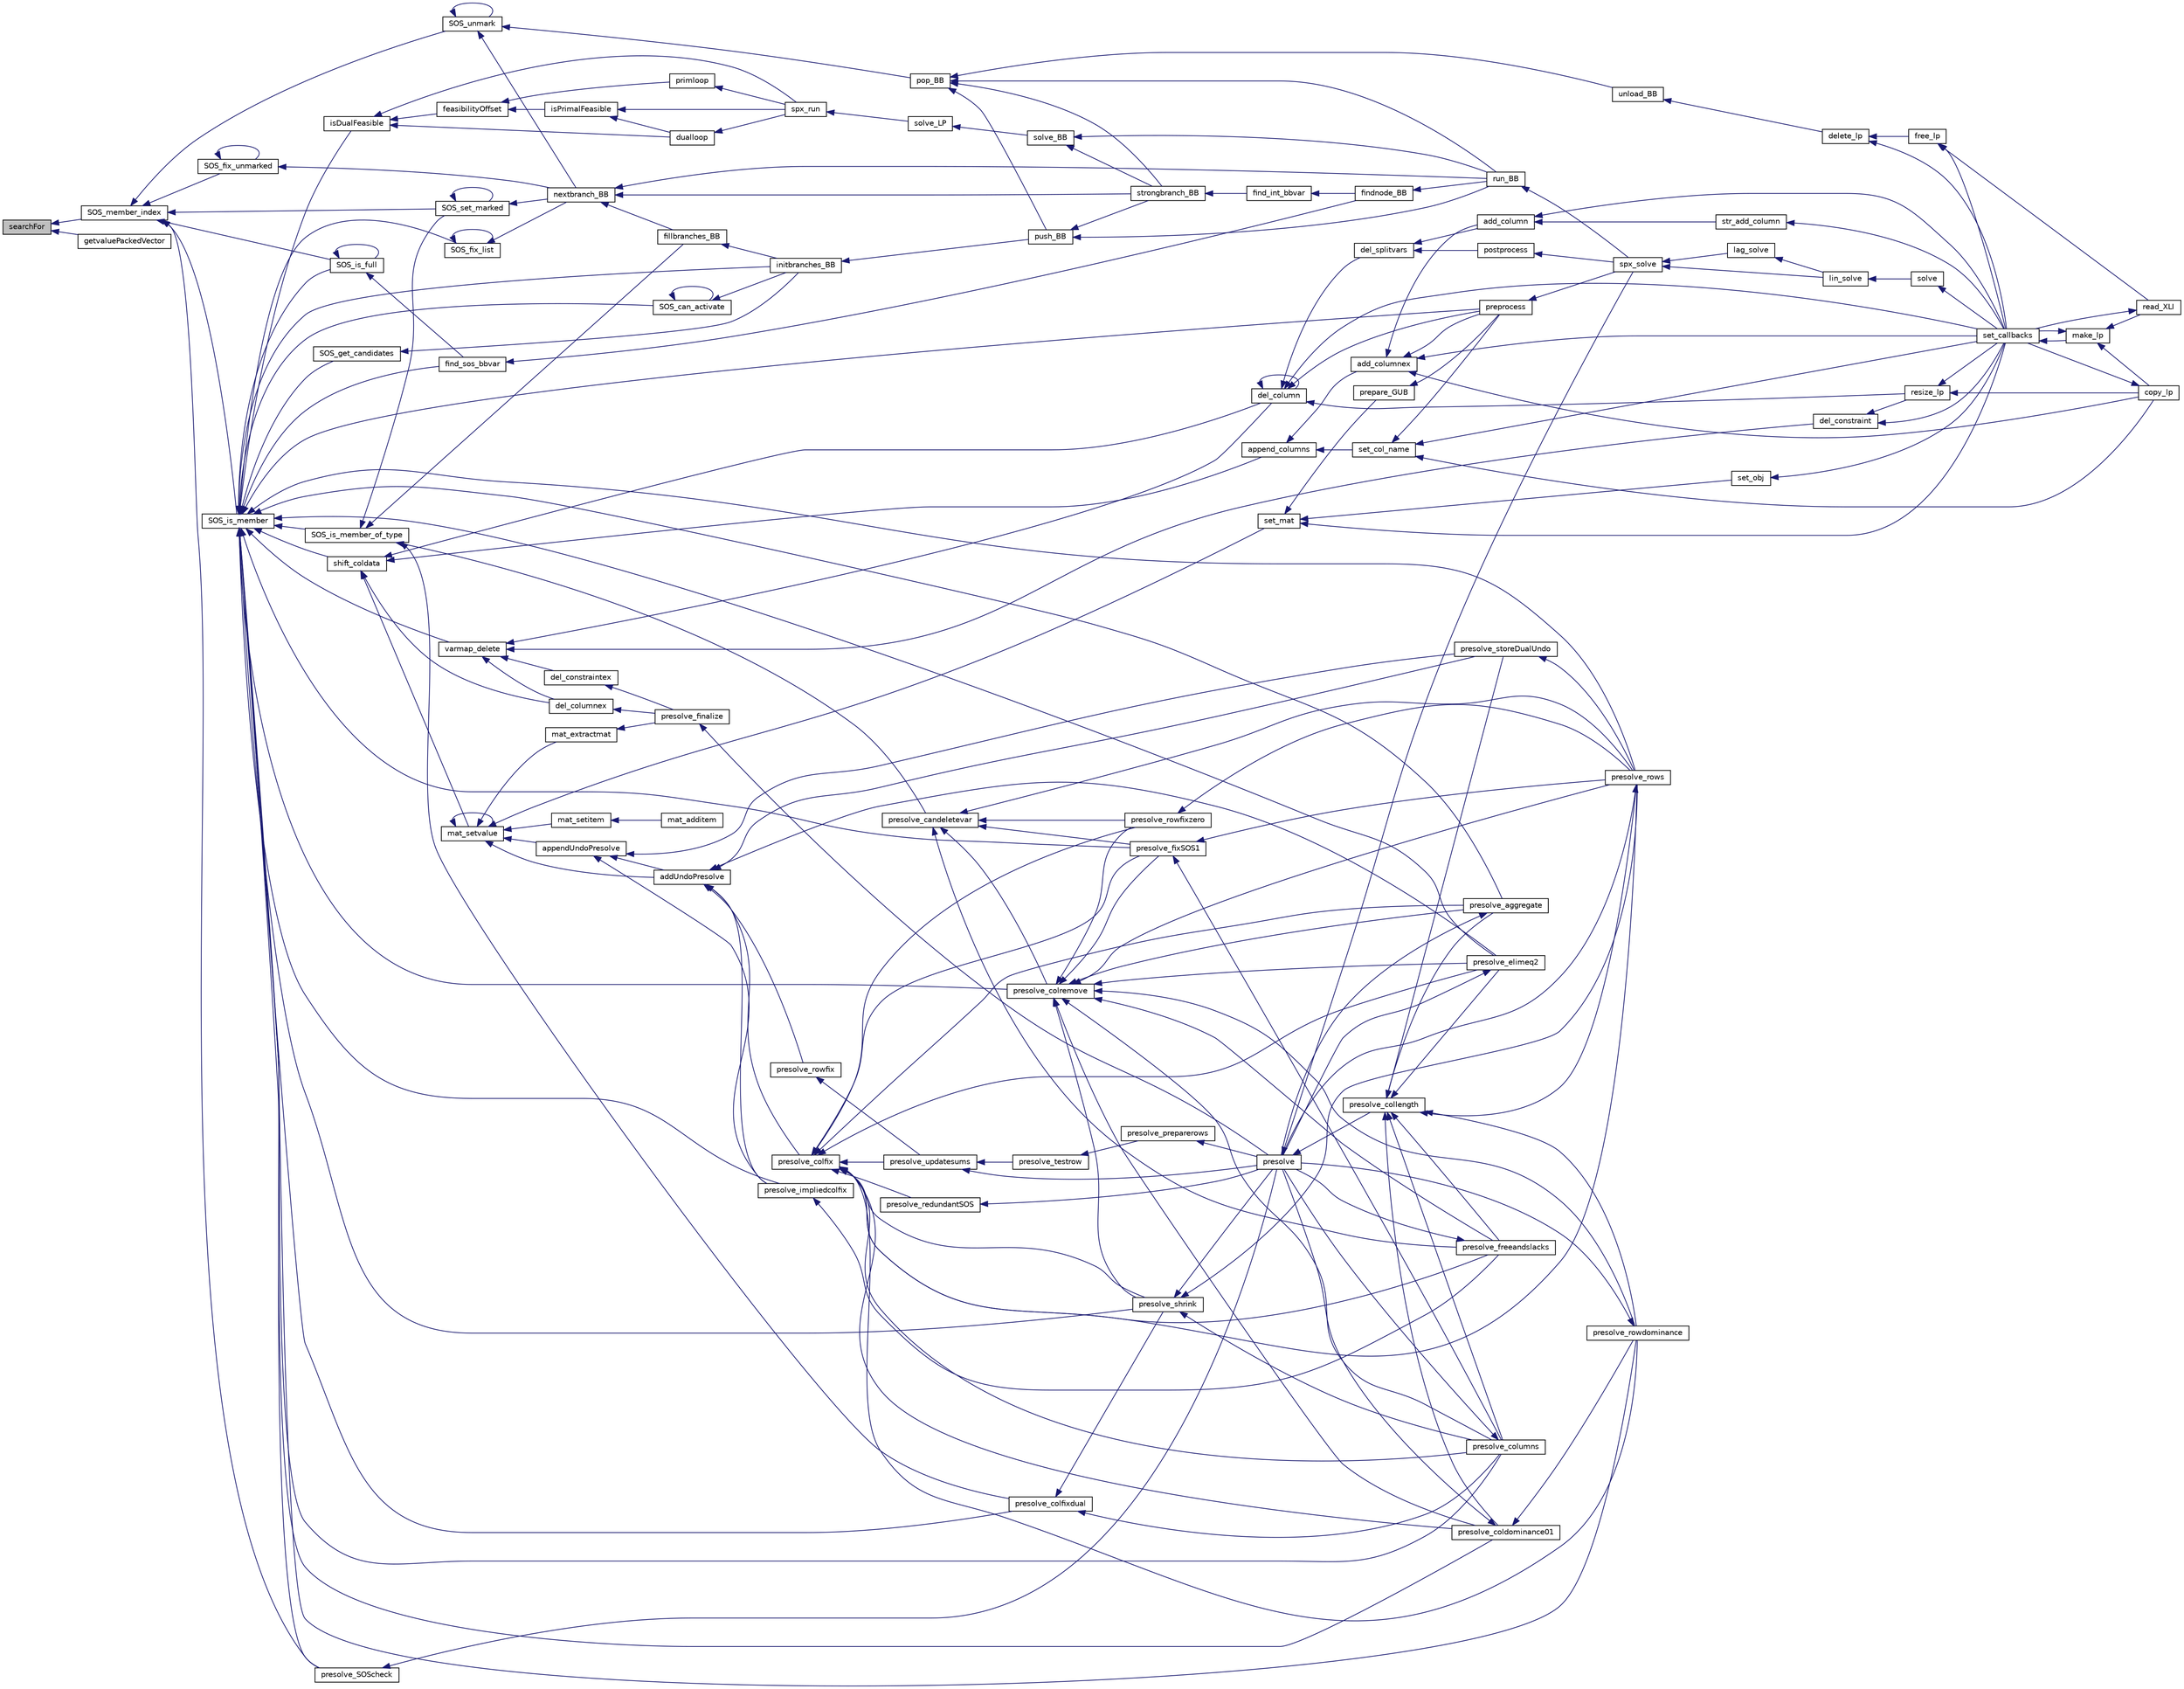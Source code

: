 digraph "searchFor"
{
  edge [fontname="Helvetica",fontsize="10",labelfontname="Helvetica",labelfontsize="10"];
  node [fontname="Helvetica",fontsize="10",shape=record];
  rankdir="LR";
  Node1903 [label="searchFor",height=0.2,width=0.4,color="black", fillcolor="grey75", style="filled", fontcolor="black"];
  Node1903 -> Node1904 [dir="back",color="midnightblue",fontsize="10",style="solid",fontname="Helvetica"];
  Node1904 [label="SOS_member_index",height=0.2,width=0.4,color="black", fillcolor="white", style="filled",URL="$da/d21/lp___s_o_s_8h.html#a95fb8e4ce406207601c2b180c531ddc6"];
  Node1904 -> Node1905 [dir="back",color="midnightblue",fontsize="10",style="solid",fontname="Helvetica"];
  Node1905 [label="presolve_SOScheck",height=0.2,width=0.4,color="black", fillcolor="white", style="filled",URL="$d3/da5/lp__presolve_8c.html#a828a8f05f13ab541bff013e60162bb42"];
  Node1905 -> Node1906 [dir="back",color="midnightblue",fontsize="10",style="solid",fontname="Helvetica"];
  Node1906 [label="presolve",height=0.2,width=0.4,color="black", fillcolor="white", style="filled",URL="$da/dae/lp__presolve_8h.html#a63c9f891fb867de51e44d08313fdd585"];
  Node1906 -> Node1907 [dir="back",color="midnightblue",fontsize="10",style="solid",fontname="Helvetica"];
  Node1907 [label="presolve_collength",height=0.2,width=0.4,color="black", fillcolor="white", style="filled",URL="$da/dae/lp__presolve_8h.html#a58b595e285879c5d2996a0a6247d9389"];
  Node1907 -> Node1908 [dir="back",color="midnightblue",fontsize="10",style="solid",fontname="Helvetica"];
  Node1908 [label="presolve_storeDualUndo",height=0.2,width=0.4,color="black", fillcolor="white", style="filled",URL="$d3/da5/lp__presolve_8c.html#a1aba0570d1275e34fbd173aa558c4c14"];
  Node1908 -> Node1909 [dir="back",color="midnightblue",fontsize="10",style="solid",fontname="Helvetica"];
  Node1909 [label="presolve_rows",height=0.2,width=0.4,color="black", fillcolor="white", style="filled",URL="$d3/da5/lp__presolve_8c.html#a93c32e563cfede02af08bd1a3d46bd6d"];
  Node1909 -> Node1906 [dir="back",color="midnightblue",fontsize="10",style="solid",fontname="Helvetica"];
  Node1907 -> Node1910 [dir="back",color="midnightblue",fontsize="10",style="solid",fontname="Helvetica"];
  Node1910 [label="presolve_elimeq2",height=0.2,width=0.4,color="black", fillcolor="white", style="filled",URL="$d3/da5/lp__presolve_8c.html#a7844c56aa332fe22274fffac21b497b8"];
  Node1910 -> Node1906 [dir="back",color="midnightblue",fontsize="10",style="solid",fontname="Helvetica"];
  Node1907 -> Node1911 [dir="back",color="midnightblue",fontsize="10",style="solid",fontname="Helvetica"];
  Node1911 [label="presolve_rowdominance",height=0.2,width=0.4,color="black", fillcolor="white", style="filled",URL="$d3/da5/lp__presolve_8c.html#a7e03acd96990d99539251375f7faff4a"];
  Node1911 -> Node1906 [dir="back",color="midnightblue",fontsize="10",style="solid",fontname="Helvetica"];
  Node1907 -> Node1912 [dir="back",color="midnightblue",fontsize="10",style="solid",fontname="Helvetica"];
  Node1912 [label="presolve_coldominance01",height=0.2,width=0.4,color="black", fillcolor="white", style="filled",URL="$d3/da5/lp__presolve_8c.html#a38ba8dae4e0bbdd4ab2ab77f7d146596"];
  Node1912 -> Node1911 [dir="back",color="midnightblue",fontsize="10",style="solid",fontname="Helvetica"];
  Node1912 -> Node1906 [dir="back",color="midnightblue",fontsize="10",style="solid",fontname="Helvetica"];
  Node1907 -> Node1913 [dir="back",color="midnightblue",fontsize="10",style="solid",fontname="Helvetica"];
  Node1913 [label="presolve_aggregate",height=0.2,width=0.4,color="black", fillcolor="white", style="filled",URL="$d3/da5/lp__presolve_8c.html#accb9e4202e7222ff4aba91e3c15efa73"];
  Node1913 -> Node1906 [dir="back",color="midnightblue",fontsize="10",style="solid",fontname="Helvetica"];
  Node1907 -> Node1914 [dir="back",color="midnightblue",fontsize="10",style="solid",fontname="Helvetica"];
  Node1914 [label="presolve_columns",height=0.2,width=0.4,color="black", fillcolor="white", style="filled",URL="$d3/da5/lp__presolve_8c.html#ada5e067bb25106a6d8ecd75d23be8600"];
  Node1914 -> Node1906 [dir="back",color="midnightblue",fontsize="10",style="solid",fontname="Helvetica"];
  Node1907 -> Node1915 [dir="back",color="midnightblue",fontsize="10",style="solid",fontname="Helvetica"];
  Node1915 [label="presolve_freeandslacks",height=0.2,width=0.4,color="black", fillcolor="white", style="filled",URL="$d3/da5/lp__presolve_8c.html#a62d34320b14c8946670a7fc73a04828a"];
  Node1915 -> Node1906 [dir="back",color="midnightblue",fontsize="10",style="solid",fontname="Helvetica"];
  Node1907 -> Node1909 [dir="back",color="midnightblue",fontsize="10",style="solid",fontname="Helvetica"];
  Node1906 -> Node1916 [dir="back",color="midnightblue",fontsize="10",style="solid",fontname="Helvetica"];
  Node1916 [label="spx_solve",height=0.2,width=0.4,color="black", fillcolor="white", style="filled",URL="$d1/d0a/lp__simplex_8h.html#a3effc8b68c1fb21095e7324d83d0dbf7"];
  Node1916 -> Node1917 [dir="back",color="midnightblue",fontsize="10",style="solid",fontname="Helvetica"];
  Node1917 [label="lag_solve",height=0.2,width=0.4,color="black", fillcolor="white", style="filled",URL="$d1/d0a/lp__simplex_8h.html#a320e9e82c06466267a7cb7844c7767b8"];
  Node1917 -> Node1918 [dir="back",color="midnightblue",fontsize="10",style="solid",fontname="Helvetica"];
  Node1918 [label="lin_solve",height=0.2,width=0.4,color="black", fillcolor="white", style="filled",URL="$d1/d0a/lp__simplex_8h.html#a794b0beb471eb7ece9a694717b65b947"];
  Node1918 -> Node1919 [dir="back",color="midnightblue",fontsize="10",style="solid",fontname="Helvetica"];
  Node1919 [label="solve",height=0.2,width=0.4,color="black", fillcolor="white", style="filled",URL="$df/df7/lp__lib_8h.html#a0f4da3a192397e77e6fe92704d4fad3f"];
  Node1919 -> Node1920 [dir="back",color="midnightblue",fontsize="10",style="solid",fontname="Helvetica"];
  Node1920 [label="set_callbacks",height=0.2,width=0.4,color="black", fillcolor="white", style="filled",URL="$df/df7/lp__lib_8h.html#a929e8acb9704f61e16927c915c15cd07"];
  Node1920 -> Node1921 [dir="back",color="midnightblue",fontsize="10",style="solid",fontname="Helvetica"];
  Node1921 [label="make_lp",height=0.2,width=0.4,color="black", fillcolor="white", style="filled",URL="$df/df7/lp__lib_8h.html#a68a0333d84dd944f67e2a0ec72e346a9"];
  Node1921 -> Node1922 [dir="back",color="midnightblue",fontsize="10",style="solid",fontname="Helvetica"];
  Node1922 [label="copy_lp",height=0.2,width=0.4,color="black", fillcolor="white", style="filled",URL="$df/df7/lp__lib_8h.html#aca83ecdbc200b414db491306f3070ae9"];
  Node1922 -> Node1920 [dir="back",color="midnightblue",fontsize="10",style="solid",fontname="Helvetica"];
  Node1921 -> Node1920 [dir="back",color="midnightblue",fontsize="10",style="solid",fontname="Helvetica"];
  Node1921 -> Node1923 [dir="back",color="midnightblue",fontsize="10",style="solid",fontname="Helvetica"];
  Node1923 [label="read_XLI",height=0.2,width=0.4,color="black", fillcolor="white", style="filled",URL="$df/df7/lp__lib_8h.html#a351dd803960ab0dae2b39f2c65d3a58d"];
  Node1923 -> Node1920 [dir="back",color="midnightblue",fontsize="10",style="solid",fontname="Helvetica"];
  Node1916 -> Node1918 [dir="back",color="midnightblue",fontsize="10",style="solid",fontname="Helvetica"];
  Node1904 -> Node1924 [dir="back",color="midnightblue",fontsize="10",style="solid",fontname="Helvetica"];
  Node1924 [label="SOS_is_member",height=0.2,width=0.4,color="black", fillcolor="white", style="filled",URL="$da/d21/lp___s_o_s_8h.html#ac6d92d690a02d843c7cbd098a8c1b7c8"];
  Node1924 -> Node1925 [dir="back",color="midnightblue",fontsize="10",style="solid",fontname="Helvetica"];
  Node1925 [label="varmap_delete",height=0.2,width=0.4,color="black", fillcolor="white", style="filled",URL="$df/df7/lp__lib_8h.html#a3c69f685f06afebbe3537cfbeedba2f0"];
  Node1925 -> Node1926 [dir="back",color="midnightblue",fontsize="10",style="solid",fontname="Helvetica"];
  Node1926 [label="del_constraintex",height=0.2,width=0.4,color="black", fillcolor="white", style="filled",URL="$df/df7/lp__lib_8h.html#a2a32aced43a16f309da4d2d1e6861781"];
  Node1926 -> Node1927 [dir="back",color="midnightblue",fontsize="10",style="solid",fontname="Helvetica"];
  Node1927 [label="presolve_finalize",height=0.2,width=0.4,color="black", fillcolor="white", style="filled",URL="$d3/da5/lp__presolve_8c.html#a46c3fddf42b480372a735f9cc14c5c38"];
  Node1927 -> Node1906 [dir="back",color="midnightblue",fontsize="10",style="solid",fontname="Helvetica"];
  Node1925 -> Node1928 [dir="back",color="midnightblue",fontsize="10",style="solid",fontname="Helvetica"];
  Node1928 [label="del_constraint",height=0.2,width=0.4,color="black", fillcolor="white", style="filled",URL="$df/df7/lp__lib_8h.html#a99c3e334739c620d7c3fa94ab2d45823"];
  Node1928 -> Node1929 [dir="back",color="midnightblue",fontsize="10",style="solid",fontname="Helvetica"];
  Node1929 [label="resize_lp",height=0.2,width=0.4,color="black", fillcolor="white", style="filled",URL="$df/df7/lp__lib_8h.html#a3888240fa3e60fcc781ce5139d41225d"];
  Node1929 -> Node1922 [dir="back",color="midnightblue",fontsize="10",style="solid",fontname="Helvetica"];
  Node1929 -> Node1920 [dir="back",color="midnightblue",fontsize="10",style="solid",fontname="Helvetica"];
  Node1928 -> Node1920 [dir="back",color="midnightblue",fontsize="10",style="solid",fontname="Helvetica"];
  Node1925 -> Node1930 [dir="back",color="midnightblue",fontsize="10",style="solid",fontname="Helvetica"];
  Node1930 [label="del_columnex",height=0.2,width=0.4,color="black", fillcolor="white", style="filled",URL="$df/df7/lp__lib_8h.html#a156f55cae7e764cc6292bbaeb443d51a"];
  Node1930 -> Node1927 [dir="back",color="midnightblue",fontsize="10",style="solid",fontname="Helvetica"];
  Node1925 -> Node1931 [dir="back",color="midnightblue",fontsize="10",style="solid",fontname="Helvetica"];
  Node1931 [label="del_column",height=0.2,width=0.4,color="black", fillcolor="white", style="filled",URL="$df/df7/lp__lib_8h.html#a19ffee388cd896f1a87a8dd6292e505e"];
  Node1931 -> Node1929 [dir="back",color="midnightblue",fontsize="10",style="solid",fontname="Helvetica"];
  Node1931 -> Node1932 [dir="back",color="midnightblue",fontsize="10",style="solid",fontname="Helvetica"];
  Node1932 [label="del_splitvars",height=0.2,width=0.4,color="black", fillcolor="white", style="filled",URL="$d4/d79/lp__lib_8c.html#a5ff16cef0653b3cc0f2a20cb07200dbc"];
  Node1932 -> Node1933 [dir="back",color="midnightblue",fontsize="10",style="solid",fontname="Helvetica"];
  Node1933 [label="add_column",height=0.2,width=0.4,color="black", fillcolor="white", style="filled",URL="$df/df7/lp__lib_8h.html#ab0aae6678125797fe5acd4d9e4ec5ada"];
  Node1933 -> Node1934 [dir="back",color="midnightblue",fontsize="10",style="solid",fontname="Helvetica"];
  Node1934 [label="str_add_column",height=0.2,width=0.4,color="black", fillcolor="white", style="filled",URL="$df/df7/lp__lib_8h.html#a8e97e48b7672e3a822758f53b897b960"];
  Node1934 -> Node1920 [dir="back",color="midnightblue",fontsize="10",style="solid",fontname="Helvetica"];
  Node1933 -> Node1920 [dir="back",color="midnightblue",fontsize="10",style="solid",fontname="Helvetica"];
  Node1932 -> Node1935 [dir="back",color="midnightblue",fontsize="10",style="solid",fontname="Helvetica"];
  Node1935 [label="postprocess",height=0.2,width=0.4,color="black", fillcolor="white", style="filled",URL="$df/df7/lp__lib_8h.html#a0893b5f8a2432dd38800b54ec8ca0332"];
  Node1935 -> Node1916 [dir="back",color="midnightblue",fontsize="10",style="solid",fontname="Helvetica"];
  Node1931 -> Node1931 [dir="back",color="midnightblue",fontsize="10",style="solid",fontname="Helvetica"];
  Node1931 -> Node1920 [dir="back",color="midnightblue",fontsize="10",style="solid",fontname="Helvetica"];
  Node1931 -> Node1936 [dir="back",color="midnightblue",fontsize="10",style="solid",fontname="Helvetica"];
  Node1936 [label="preprocess",height=0.2,width=0.4,color="black", fillcolor="white", style="filled",URL="$df/df7/lp__lib_8h.html#a97c637125d89c31df9c86d5b091567be"];
  Node1936 -> Node1916 [dir="back",color="midnightblue",fontsize="10",style="solid",fontname="Helvetica"];
  Node1924 -> Node1937 [dir="back",color="midnightblue",fontsize="10",style="solid",fontname="Helvetica"];
  Node1937 [label="shift_coldata",height=0.2,width=0.4,color="black", fillcolor="white", style="filled",URL="$df/df7/lp__lib_8h.html#a9ed027fc60643c153c2413f96fabd3d6"];
  Node1937 -> Node1938 [dir="back",color="midnightblue",fontsize="10",style="solid",fontname="Helvetica"];
  Node1938 [label="append_columns",height=0.2,width=0.4,color="black", fillcolor="white", style="filled",URL="$df/df7/lp__lib_8h.html#af2eb621df330da05b8dbe0f492de947c"];
  Node1938 -> Node1939 [dir="back",color="midnightblue",fontsize="10",style="solid",fontname="Helvetica"];
  Node1939 [label="add_columnex",height=0.2,width=0.4,color="black", fillcolor="white", style="filled",URL="$df/df7/lp__lib_8h.html#a2f59f71c70b34d6198979dd6652f2dbd"];
  Node1939 -> Node1922 [dir="back",color="midnightblue",fontsize="10",style="solid",fontname="Helvetica"];
  Node1939 -> Node1933 [dir="back",color="midnightblue",fontsize="10",style="solid",fontname="Helvetica"];
  Node1939 -> Node1920 [dir="back",color="midnightblue",fontsize="10",style="solid",fontname="Helvetica"];
  Node1939 -> Node1936 [dir="back",color="midnightblue",fontsize="10",style="solid",fontname="Helvetica"];
  Node1938 -> Node1940 [dir="back",color="midnightblue",fontsize="10",style="solid",fontname="Helvetica"];
  Node1940 [label="set_col_name",height=0.2,width=0.4,color="black", fillcolor="white", style="filled",URL="$df/df7/lp__lib_8h.html#a751584b8fc5364188ce4cfedd22a41f0"];
  Node1940 -> Node1922 [dir="back",color="midnightblue",fontsize="10",style="solid",fontname="Helvetica"];
  Node1940 -> Node1920 [dir="back",color="midnightblue",fontsize="10",style="solid",fontname="Helvetica"];
  Node1940 -> Node1936 [dir="back",color="midnightblue",fontsize="10",style="solid",fontname="Helvetica"];
  Node1937 -> Node1930 [dir="back",color="midnightblue",fontsize="10",style="solid",fontname="Helvetica"];
  Node1937 -> Node1931 [dir="back",color="midnightblue",fontsize="10",style="solid",fontname="Helvetica"];
  Node1937 -> Node1941 [dir="back",color="midnightblue",fontsize="10",style="solid",fontname="Helvetica"];
  Node1941 [label="mat_setvalue",height=0.2,width=0.4,color="black", fillcolor="white", style="filled",URL="$d0/d48/lp__matrix_8h.html#a3cf5f70351e501251681b113289293da"];
  Node1941 -> Node1942 [dir="back",color="midnightblue",fontsize="10",style="solid",fontname="Helvetica"];
  Node1942 [label="set_mat",height=0.2,width=0.4,color="black", fillcolor="white", style="filled",URL="$df/df7/lp__lib_8h.html#a21ce2e5c2697a784e679f1b3ae596d92"];
  Node1942 -> Node1943 [dir="back",color="midnightblue",fontsize="10",style="solid",fontname="Helvetica"];
  Node1943 [label="set_obj",height=0.2,width=0.4,color="black", fillcolor="white", style="filled",URL="$df/df7/lp__lib_8h.html#aa23a77296dfa4c4350f59de4eb2dd793"];
  Node1943 -> Node1920 [dir="back",color="midnightblue",fontsize="10",style="solid",fontname="Helvetica"];
  Node1942 -> Node1920 [dir="back",color="midnightblue",fontsize="10",style="solid",fontname="Helvetica"];
  Node1942 -> Node1944 [dir="back",color="midnightblue",fontsize="10",style="solid",fontname="Helvetica"];
  Node1944 [label="prepare_GUB",height=0.2,width=0.4,color="black", fillcolor="white", style="filled",URL="$df/df7/lp__lib_8h.html#aa8871fd842850304a627fbe3be7d31fb"];
  Node1944 -> Node1936 [dir="back",color="midnightblue",fontsize="10",style="solid",fontname="Helvetica"];
  Node1941 -> Node1945 [dir="back",color="midnightblue",fontsize="10",style="solid",fontname="Helvetica"];
  Node1945 [label="mat_extractmat",height=0.2,width=0.4,color="black", fillcolor="white", style="filled",URL="$d0/d48/lp__matrix_8h.html#a8fe5b95ea2aa30bba3f5050534e4c420"];
  Node1945 -> Node1927 [dir="back",color="midnightblue",fontsize="10",style="solid",fontname="Helvetica"];
  Node1941 -> Node1946 [dir="back",color="midnightblue",fontsize="10",style="solid",fontname="Helvetica"];
  Node1946 [label="mat_setitem",height=0.2,width=0.4,color="black", fillcolor="white", style="filled",URL="$d0/d48/lp__matrix_8h.html#ac8defba940597273d1e2f41af9c4fdd6"];
  Node1946 -> Node1947 [dir="back",color="midnightblue",fontsize="10",style="solid",fontname="Helvetica"];
  Node1947 [label="mat_additem",height=0.2,width=0.4,color="black", fillcolor="white", style="filled",URL="$d0/d48/lp__matrix_8h.html#adae88f0f1d337755cfa985774c30135f"];
  Node1941 -> Node1941 [dir="back",color="midnightblue",fontsize="10",style="solid",fontname="Helvetica"];
  Node1941 -> Node1948 [dir="back",color="midnightblue",fontsize="10",style="solid",fontname="Helvetica"];
  Node1948 [label="appendUndoPresolve",height=0.2,width=0.4,color="black", fillcolor="white", style="filled",URL="$d0/d48/lp__matrix_8h.html#aa8e38f815c9cbd06ef78e67a7f0cb056"];
  Node1948 -> Node1949 [dir="back",color="midnightblue",fontsize="10",style="solid",fontname="Helvetica"];
  Node1949 [label="addUndoPresolve",height=0.2,width=0.4,color="black", fillcolor="white", style="filled",URL="$d0/d48/lp__matrix_8h.html#a1d2df317ce9ff9f7d2175c6f4f5998fd"];
  Node1949 -> Node1908 [dir="back",color="midnightblue",fontsize="10",style="solid",fontname="Helvetica"];
  Node1949 -> Node1950 [dir="back",color="midnightblue",fontsize="10",style="solid",fontname="Helvetica"];
  Node1950 [label="presolve_rowfix",height=0.2,width=0.4,color="black", fillcolor="white", style="filled",URL="$d3/da5/lp__presolve_8c.html#a520eef3ceedd449b38f7efcba96f8f9d"];
  Node1950 -> Node1951 [dir="back",color="midnightblue",fontsize="10",style="solid",fontname="Helvetica"];
  Node1951 [label="presolve_updatesums",height=0.2,width=0.4,color="black", fillcolor="white", style="filled",URL="$da/dae/lp__presolve_8h.html#a48aae6398bfe8f3779631422b53e0f2c"];
  Node1951 -> Node1952 [dir="back",color="midnightblue",fontsize="10",style="solid",fontname="Helvetica"];
  Node1952 [label="presolve_testrow",height=0.2,width=0.4,color="black", fillcolor="white", style="filled",URL="$d3/da5/lp__presolve_8c.html#ad41ebd5dd7c996f3138eacf6bbf4484f"];
  Node1952 -> Node1953 [dir="back",color="midnightblue",fontsize="10",style="solid",fontname="Helvetica"];
  Node1953 [label="presolve_preparerows",height=0.2,width=0.4,color="black", fillcolor="white", style="filled",URL="$d3/da5/lp__presolve_8c.html#a8907ce5b9083799d1f9b1245a265a104"];
  Node1953 -> Node1906 [dir="back",color="midnightblue",fontsize="10",style="solid",fontname="Helvetica"];
  Node1951 -> Node1906 [dir="back",color="midnightblue",fontsize="10",style="solid",fontname="Helvetica"];
  Node1949 -> Node1954 [dir="back",color="midnightblue",fontsize="10",style="solid",fontname="Helvetica"];
  Node1954 [label="presolve_colfix",height=0.2,width=0.4,color="black", fillcolor="white", style="filled",URL="$da/dae/lp__presolve_8h.html#a5ac5af2f2db21d53c5a0655080959a42"];
  Node1954 -> Node1955 [dir="back",color="midnightblue",fontsize="10",style="solid",fontname="Helvetica"];
  Node1955 [label="presolve_shrink",height=0.2,width=0.4,color="black", fillcolor="white", style="filled",URL="$da/dae/lp__presolve_8h.html#a0af83f2ddc82962e4531d33df40823b4"];
  Node1955 -> Node1914 [dir="back",color="midnightblue",fontsize="10",style="solid",fontname="Helvetica"];
  Node1955 -> Node1909 [dir="back",color="midnightblue",fontsize="10",style="solid",fontname="Helvetica"];
  Node1955 -> Node1906 [dir="back",color="midnightblue",fontsize="10",style="solid",fontname="Helvetica"];
  Node1954 -> Node1956 [dir="back",color="midnightblue",fontsize="10",style="solid",fontname="Helvetica"];
  Node1956 [label="presolve_redundantSOS",height=0.2,width=0.4,color="black", fillcolor="white", style="filled",URL="$d3/da5/lp__presolve_8c.html#a59de989fa2e2b3a1c70900138341444c"];
  Node1956 -> Node1906 [dir="back",color="midnightblue",fontsize="10",style="solid",fontname="Helvetica"];
  Node1954 -> Node1957 [dir="back",color="midnightblue",fontsize="10",style="solid",fontname="Helvetica"];
  Node1957 [label="presolve_fixSOS1",height=0.2,width=0.4,color="black", fillcolor="white", style="filled",URL="$d3/da5/lp__presolve_8c.html#afe23851dfda31715aa642bf989e12ffc"];
  Node1957 -> Node1914 [dir="back",color="midnightblue",fontsize="10",style="solid",fontname="Helvetica"];
  Node1957 -> Node1909 [dir="back",color="midnightblue",fontsize="10",style="solid",fontname="Helvetica"];
  Node1954 -> Node1958 [dir="back",color="midnightblue",fontsize="10",style="solid",fontname="Helvetica"];
  Node1958 [label="presolve_rowfixzero",height=0.2,width=0.4,color="black", fillcolor="white", style="filled",URL="$d3/da5/lp__presolve_8c.html#a4f192a0462d482c119b3966df893497c"];
  Node1958 -> Node1909 [dir="back",color="midnightblue",fontsize="10",style="solid",fontname="Helvetica"];
  Node1954 -> Node1910 [dir="back",color="midnightblue",fontsize="10",style="solid",fontname="Helvetica"];
  Node1954 -> Node1951 [dir="back",color="midnightblue",fontsize="10",style="solid",fontname="Helvetica"];
  Node1954 -> Node1911 [dir="back",color="midnightblue",fontsize="10",style="solid",fontname="Helvetica"];
  Node1954 -> Node1912 [dir="back",color="midnightblue",fontsize="10",style="solid",fontname="Helvetica"];
  Node1954 -> Node1913 [dir="back",color="midnightblue",fontsize="10",style="solid",fontname="Helvetica"];
  Node1954 -> Node1914 [dir="back",color="midnightblue",fontsize="10",style="solid",fontname="Helvetica"];
  Node1954 -> Node1915 [dir="back",color="midnightblue",fontsize="10",style="solid",fontname="Helvetica"];
  Node1954 -> Node1909 [dir="back",color="midnightblue",fontsize="10",style="solid",fontname="Helvetica"];
  Node1949 -> Node1910 [dir="back",color="midnightblue",fontsize="10",style="solid",fontname="Helvetica"];
  Node1949 -> Node1959 [dir="back",color="midnightblue",fontsize="10",style="solid",fontname="Helvetica"];
  Node1959 [label="presolve_impliedcolfix",height=0.2,width=0.4,color="black", fillcolor="white", style="filled",URL="$d3/da5/lp__presolve_8c.html#a25320b5f693a313addfb4d08c8d8a4fc"];
  Node1959 -> Node1915 [dir="back",color="midnightblue",fontsize="10",style="solid",fontname="Helvetica"];
  Node1948 -> Node1908 [dir="back",color="midnightblue",fontsize="10",style="solid",fontname="Helvetica"];
  Node1948 -> Node1959 [dir="back",color="midnightblue",fontsize="10",style="solid",fontname="Helvetica"];
  Node1941 -> Node1949 [dir="back",color="midnightblue",fontsize="10",style="solid",fontname="Helvetica"];
  Node1924 -> Node1960 [dir="back",color="midnightblue",fontsize="10",style="solid",fontname="Helvetica"];
  Node1960 [label="isDualFeasible",height=0.2,width=0.4,color="black", fillcolor="white", style="filled",URL="$df/df7/lp__lib_8h.html#a5e190b8f615cd2b4d4087a616652aff4"];
  Node1960 -> Node1961 [dir="back",color="midnightblue",fontsize="10",style="solid",fontname="Helvetica"];
  Node1961 [label="feasibilityOffset",height=0.2,width=0.4,color="black", fillcolor="white", style="filled",URL="$df/df7/lp__lib_8h.html#ac5fd807c68c710d7a6697b448cd044a9"];
  Node1961 -> Node1962 [dir="back",color="midnightblue",fontsize="10",style="solid",fontname="Helvetica"];
  Node1962 [label="isPrimalFeasible",height=0.2,width=0.4,color="black", fillcolor="white", style="filled",URL="$df/df7/lp__lib_8h.html#ad9691eea77803cce67a70e78528ef240"];
  Node1962 -> Node1963 [dir="back",color="midnightblue",fontsize="10",style="solid",fontname="Helvetica"];
  Node1963 [label="dualloop",height=0.2,width=0.4,color="black", fillcolor="white", style="filled",URL="$d1/d0a/lp__simplex_8h.html#a881918469722e512db8bd95bb1ec940c"];
  Node1963 -> Node1964 [dir="back",color="midnightblue",fontsize="10",style="solid",fontname="Helvetica"];
  Node1964 [label="spx_run",height=0.2,width=0.4,color="black", fillcolor="white", style="filled",URL="$d1/d0a/lp__simplex_8h.html#a96c15afcfa902a5b78af4dfb412010bd"];
  Node1964 -> Node1965 [dir="back",color="midnightblue",fontsize="10",style="solid",fontname="Helvetica"];
  Node1965 [label="solve_LP",height=0.2,width=0.4,color="black", fillcolor="white", style="filled",URL="$d1/dbf/lp__mipbb_8h.html#a8f2122bd9c45170c45f236f9fe3d0dd7"];
  Node1965 -> Node1966 [dir="back",color="midnightblue",fontsize="10",style="solid",fontname="Helvetica"];
  Node1966 [label="solve_BB",height=0.2,width=0.4,color="black", fillcolor="white", style="filled",URL="$d1/dbf/lp__mipbb_8h.html#a43e95e2128e85df2643cbc0bfce4746c"];
  Node1966 -> Node1967 [dir="back",color="midnightblue",fontsize="10",style="solid",fontname="Helvetica"];
  Node1967 [label="strongbranch_BB",height=0.2,width=0.4,color="black", fillcolor="white", style="filled",URL="$d1/dbf/lp__mipbb_8h.html#a14912803f02db21c25829df065202762"];
  Node1967 -> Node1968 [dir="back",color="midnightblue",fontsize="10",style="solid",fontname="Helvetica"];
  Node1968 [label="find_int_bbvar",height=0.2,width=0.4,color="black", fillcolor="white", style="filled",URL="$df/df7/lp__lib_8h.html#ad6104a5cc6ae29cc1dd1327d8d36047e"];
  Node1968 -> Node1969 [dir="back",color="midnightblue",fontsize="10",style="solid",fontname="Helvetica"];
  Node1969 [label="findnode_BB",height=0.2,width=0.4,color="black", fillcolor="white", style="filled",URL="$d1/dbf/lp__mipbb_8h.html#ad9c2614a833a1e0ab7f4425068752663"];
  Node1969 -> Node1970 [dir="back",color="midnightblue",fontsize="10",style="solid",fontname="Helvetica"];
  Node1970 [label="run_BB",height=0.2,width=0.4,color="black", fillcolor="white", style="filled",URL="$d1/dbf/lp__mipbb_8h.html#a1d8d97b4f4f35f07e6b798f07a62e527"];
  Node1970 -> Node1916 [dir="back",color="midnightblue",fontsize="10",style="solid",fontname="Helvetica"];
  Node1966 -> Node1970 [dir="back",color="midnightblue",fontsize="10",style="solid",fontname="Helvetica"];
  Node1962 -> Node1964 [dir="back",color="midnightblue",fontsize="10",style="solid",fontname="Helvetica"];
  Node1961 -> Node1971 [dir="back",color="midnightblue",fontsize="10",style="solid",fontname="Helvetica"];
  Node1971 [label="primloop",height=0.2,width=0.4,color="black", fillcolor="white", style="filled",URL="$d1/d0a/lp__simplex_8h.html#aaa7a1b253038231f1792b092e4e36267"];
  Node1971 -> Node1964 [dir="back",color="midnightblue",fontsize="10",style="solid",fontname="Helvetica"];
  Node1960 -> Node1963 [dir="back",color="midnightblue",fontsize="10",style="solid",fontname="Helvetica"];
  Node1960 -> Node1964 [dir="back",color="midnightblue",fontsize="10",style="solid",fontname="Helvetica"];
  Node1924 -> Node1972 [dir="back",color="midnightblue",fontsize="10",style="solid",fontname="Helvetica"];
  Node1972 [label="find_sos_bbvar",height=0.2,width=0.4,color="black", fillcolor="white", style="filled",URL="$df/df7/lp__lib_8h.html#a611de856438bdcb2b17489715b8ee173"];
  Node1972 -> Node1969 [dir="back",color="midnightblue",fontsize="10",style="solid",fontname="Helvetica"];
  Node1924 -> Node1936 [dir="back",color="midnightblue",fontsize="10",style="solid",fontname="Helvetica"];
  Node1924 -> Node1973 [dir="back",color="midnightblue",fontsize="10",style="solid",fontname="Helvetica"];
  Node1973 [label="initbranches_BB",height=0.2,width=0.4,color="black", fillcolor="white", style="filled",URL="$d1/dbf/lp__mipbb_8h.html#abe1e769e38a53eb057271580f1453f6c"];
  Node1973 -> Node1974 [dir="back",color="midnightblue",fontsize="10",style="solid",fontname="Helvetica"];
  Node1974 [label="push_BB",height=0.2,width=0.4,color="black", fillcolor="white", style="filled",URL="$d1/dbf/lp__mipbb_8h.html#a29fef70f6e599c3d0961c052d6a780df"];
  Node1974 -> Node1967 [dir="back",color="midnightblue",fontsize="10",style="solid",fontname="Helvetica"];
  Node1974 -> Node1970 [dir="back",color="midnightblue",fontsize="10",style="solid",fontname="Helvetica"];
  Node1924 -> Node1905 [dir="back",color="midnightblue",fontsize="10",style="solid",fontname="Helvetica"];
  Node1924 -> Node1955 [dir="back",color="midnightblue",fontsize="10",style="solid",fontname="Helvetica"];
  Node1924 -> Node1975 [dir="back",color="midnightblue",fontsize="10",style="solid",fontname="Helvetica"];
  Node1975 [label="presolve_colremove",height=0.2,width=0.4,color="black", fillcolor="white", style="filled",URL="$da/dae/lp__presolve_8h.html#ac6578072e7ff84d280fc05f680b90a3f"];
  Node1975 -> Node1955 [dir="back",color="midnightblue",fontsize="10",style="solid",fontname="Helvetica"];
  Node1975 -> Node1957 [dir="back",color="midnightblue",fontsize="10",style="solid",fontname="Helvetica"];
  Node1975 -> Node1958 [dir="back",color="midnightblue",fontsize="10",style="solid",fontname="Helvetica"];
  Node1975 -> Node1910 [dir="back",color="midnightblue",fontsize="10",style="solid",fontname="Helvetica"];
  Node1975 -> Node1911 [dir="back",color="midnightblue",fontsize="10",style="solid",fontname="Helvetica"];
  Node1975 -> Node1912 [dir="back",color="midnightblue",fontsize="10",style="solid",fontname="Helvetica"];
  Node1975 -> Node1913 [dir="back",color="midnightblue",fontsize="10",style="solid",fontname="Helvetica"];
  Node1975 -> Node1914 [dir="back",color="midnightblue",fontsize="10",style="solid",fontname="Helvetica"];
  Node1975 -> Node1915 [dir="back",color="midnightblue",fontsize="10",style="solid",fontname="Helvetica"];
  Node1975 -> Node1909 [dir="back",color="midnightblue",fontsize="10",style="solid",fontname="Helvetica"];
  Node1924 -> Node1957 [dir="back",color="midnightblue",fontsize="10",style="solid",fontname="Helvetica"];
  Node1924 -> Node1976 [dir="back",color="midnightblue",fontsize="10",style="solid",fontname="Helvetica"];
  Node1976 [label="presolve_colfixdual",height=0.2,width=0.4,color="black", fillcolor="white", style="filled",URL="$da/dae/lp__presolve_8h.html#affe1dcb505a4c020841d39c4fa142595"];
  Node1976 -> Node1955 [dir="back",color="midnightblue",fontsize="10",style="solid",fontname="Helvetica"];
  Node1976 -> Node1914 [dir="back",color="midnightblue",fontsize="10",style="solid",fontname="Helvetica"];
  Node1924 -> Node1910 [dir="back",color="midnightblue",fontsize="10",style="solid",fontname="Helvetica"];
  Node1924 -> Node1959 [dir="back",color="midnightblue",fontsize="10",style="solid",fontname="Helvetica"];
  Node1924 -> Node1911 [dir="back",color="midnightblue",fontsize="10",style="solid",fontname="Helvetica"];
  Node1924 -> Node1912 [dir="back",color="midnightblue",fontsize="10",style="solid",fontname="Helvetica"];
  Node1924 -> Node1913 [dir="back",color="midnightblue",fontsize="10",style="solid",fontname="Helvetica"];
  Node1924 -> Node1914 [dir="back",color="midnightblue",fontsize="10",style="solid",fontname="Helvetica"];
  Node1924 -> Node1909 [dir="back",color="midnightblue",fontsize="10",style="solid",fontname="Helvetica"];
  Node1924 -> Node1977 [dir="back",color="midnightblue",fontsize="10",style="solid",fontname="Helvetica"];
  Node1977 [label="SOS_is_member_of_type",height=0.2,width=0.4,color="black", fillcolor="white", style="filled",URL="$da/d21/lp___s_o_s_8h.html#abbee2bf44988064d59d83c7d0a0431fa"];
  Node1977 -> Node1978 [dir="back",color="midnightblue",fontsize="10",style="solid",fontname="Helvetica"];
  Node1978 [label="fillbranches_BB",height=0.2,width=0.4,color="black", fillcolor="white", style="filled",URL="$d1/dbf/lp__mipbb_8h.html#a9d339d96c9f82786260b425cad7ab62e"];
  Node1978 -> Node1973 [dir="back",color="midnightblue",fontsize="10",style="solid",fontname="Helvetica"];
  Node1977 -> Node1979 [dir="back",color="midnightblue",fontsize="10",style="solid",fontname="Helvetica"];
  Node1979 [label="presolve_candeletevar",height=0.2,width=0.4,color="black", fillcolor="white", style="filled",URL="$d3/da5/lp__presolve_8c.html#a0508d8fedd3b07a5ba48d7292a7ee675"];
  Node1979 -> Node1975 [dir="back",color="midnightblue",fontsize="10",style="solid",fontname="Helvetica"];
  Node1979 -> Node1957 [dir="back",color="midnightblue",fontsize="10",style="solid",fontname="Helvetica"];
  Node1979 -> Node1958 [dir="back",color="midnightblue",fontsize="10",style="solid",fontname="Helvetica"];
  Node1979 -> Node1915 [dir="back",color="midnightblue",fontsize="10",style="solid",fontname="Helvetica"];
  Node1979 -> Node1909 [dir="back",color="midnightblue",fontsize="10",style="solid",fontname="Helvetica"];
  Node1977 -> Node1976 [dir="back",color="midnightblue",fontsize="10",style="solid",fontname="Helvetica"];
  Node1977 -> Node1980 [dir="back",color="midnightblue",fontsize="10",style="solid",fontname="Helvetica"];
  Node1980 [label="SOS_set_marked",height=0.2,width=0.4,color="black", fillcolor="white", style="filled",URL="$da/d21/lp___s_o_s_8h.html#a9efac8d594f2d6cacc59a096747cc352"];
  Node1980 -> Node1981 [dir="back",color="midnightblue",fontsize="10",style="solid",fontname="Helvetica"];
  Node1981 [label="nextbranch_BB",height=0.2,width=0.4,color="black", fillcolor="white", style="filled",URL="$d1/dbf/lp__mipbb_8h.html#acfae5378e6b0b97f0ce3799b5d84fcf6"];
  Node1981 -> Node1978 [dir="back",color="midnightblue",fontsize="10",style="solid",fontname="Helvetica"];
  Node1981 -> Node1967 [dir="back",color="midnightblue",fontsize="10",style="solid",fontname="Helvetica"];
  Node1981 -> Node1970 [dir="back",color="midnightblue",fontsize="10",style="solid",fontname="Helvetica"];
  Node1980 -> Node1980 [dir="back",color="midnightblue",fontsize="10",style="solid",fontname="Helvetica"];
  Node1924 -> Node1982 [dir="back",color="midnightblue",fontsize="10",style="solid",fontname="Helvetica"];
  Node1982 [label="SOS_is_full",height=0.2,width=0.4,color="black", fillcolor="white", style="filled",URL="$da/d21/lp___s_o_s_8h.html#a84cb9ad0f13b9061acb53eb4c5ab13ff"];
  Node1982 -> Node1972 [dir="back",color="midnightblue",fontsize="10",style="solid",fontname="Helvetica"];
  Node1982 -> Node1982 [dir="back",color="midnightblue",fontsize="10",style="solid",fontname="Helvetica"];
  Node1924 -> Node1983 [dir="back",color="midnightblue",fontsize="10",style="solid",fontname="Helvetica"];
  Node1983 [label="SOS_can_activate",height=0.2,width=0.4,color="black", fillcolor="white", style="filled",URL="$da/d21/lp___s_o_s_8h.html#a45c0ff412a5e25ac642be0d722899ee8"];
  Node1983 -> Node1973 [dir="back",color="midnightblue",fontsize="10",style="solid",fontname="Helvetica"];
  Node1983 -> Node1983 [dir="back",color="midnightblue",fontsize="10",style="solid",fontname="Helvetica"];
  Node1924 -> Node1984 [dir="back",color="midnightblue",fontsize="10",style="solid",fontname="Helvetica"];
  Node1984 [label="SOS_get_candidates",height=0.2,width=0.4,color="black", fillcolor="white", style="filled",URL="$da/d21/lp___s_o_s_8h.html#a31c7f0b95c44d429735eecec6e7625ba"];
  Node1984 -> Node1973 [dir="back",color="midnightblue",fontsize="10",style="solid",fontname="Helvetica"];
  Node1924 -> Node1985 [dir="back",color="midnightblue",fontsize="10",style="solid",fontname="Helvetica"];
  Node1985 [label="SOS_fix_list",height=0.2,width=0.4,color="black", fillcolor="white", style="filled",URL="$da/d21/lp___s_o_s_8h.html#a20792b81d4abfa77ea889ec577347ff6"];
  Node1985 -> Node1981 [dir="back",color="midnightblue",fontsize="10",style="solid",fontname="Helvetica"];
  Node1985 -> Node1985 [dir="back",color="midnightblue",fontsize="10",style="solid",fontname="Helvetica"];
  Node1904 -> Node1982 [dir="back",color="midnightblue",fontsize="10",style="solid",fontname="Helvetica"];
  Node1904 -> Node1980 [dir="back",color="midnightblue",fontsize="10",style="solid",fontname="Helvetica"];
  Node1904 -> Node1986 [dir="back",color="midnightblue",fontsize="10",style="solid",fontname="Helvetica"];
  Node1986 [label="SOS_unmark",height=0.2,width=0.4,color="black", fillcolor="white", style="filled",URL="$da/d21/lp___s_o_s_8h.html#a6ce4f6cd67a1430e82a41e4bd1af06fe"];
  Node1986 -> Node1987 [dir="back",color="midnightblue",fontsize="10",style="solid",fontname="Helvetica"];
  Node1987 [label="pop_BB",height=0.2,width=0.4,color="black", fillcolor="white", style="filled",URL="$d1/dbf/lp__mipbb_8h.html#a12d4ce8c9c1f517eda97e5101d0a70e6"];
  Node1987 -> Node1988 [dir="back",color="midnightblue",fontsize="10",style="solid",fontname="Helvetica"];
  Node1988 [label="unload_BB",height=0.2,width=0.4,color="black", fillcolor="white", style="filled",URL="$df/df7/lp__lib_8h.html#a7f4e2ea06956065e514cd0902830dc99"];
  Node1988 -> Node1989 [dir="back",color="midnightblue",fontsize="10",style="solid",fontname="Helvetica"];
  Node1989 [label="delete_lp",height=0.2,width=0.4,color="black", fillcolor="white", style="filled",URL="$df/df7/lp__lib_8h.html#af9cd97825f0cd436b3c3fc3bdf1c82b8"];
  Node1989 -> Node1990 [dir="back",color="midnightblue",fontsize="10",style="solid",fontname="Helvetica"];
  Node1990 [label="free_lp",height=0.2,width=0.4,color="black", fillcolor="white", style="filled",URL="$df/df7/lp__lib_8h.html#a8ea5effebbfa9ce4844bb713471a7aa1"];
  Node1990 -> Node1920 [dir="back",color="midnightblue",fontsize="10",style="solid",fontname="Helvetica"];
  Node1990 -> Node1923 [dir="back",color="midnightblue",fontsize="10",style="solid",fontname="Helvetica"];
  Node1989 -> Node1920 [dir="back",color="midnightblue",fontsize="10",style="solid",fontname="Helvetica"];
  Node1987 -> Node1974 [dir="back",color="midnightblue",fontsize="10",style="solid",fontname="Helvetica"];
  Node1987 -> Node1967 [dir="back",color="midnightblue",fontsize="10",style="solid",fontname="Helvetica"];
  Node1987 -> Node1970 [dir="back",color="midnightblue",fontsize="10",style="solid",fontname="Helvetica"];
  Node1986 -> Node1981 [dir="back",color="midnightblue",fontsize="10",style="solid",fontname="Helvetica"];
  Node1986 -> Node1986 [dir="back",color="midnightblue",fontsize="10",style="solid",fontname="Helvetica"];
  Node1904 -> Node1991 [dir="back",color="midnightblue",fontsize="10",style="solid",fontname="Helvetica"];
  Node1991 [label="SOS_fix_unmarked",height=0.2,width=0.4,color="black", fillcolor="white", style="filled",URL="$da/d21/lp___s_o_s_8h.html#a0af72c1d543108590247fdaf4481d719"];
  Node1991 -> Node1981 [dir="back",color="midnightblue",fontsize="10",style="solid",fontname="Helvetica"];
  Node1991 -> Node1991 [dir="back",color="midnightblue",fontsize="10",style="solid",fontname="Helvetica"];
  Node1903 -> Node1992 [dir="back",color="midnightblue",fontsize="10",style="solid",fontname="Helvetica"];
  Node1992 [label="getvaluePackedVector",height=0.2,width=0.4,color="black", fillcolor="white", style="filled",URL="$d0/da2/lp__utils_8h.html#a3432b1714583db032bffa52bde1af48a"];
}
